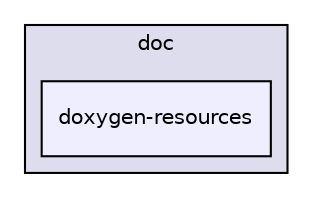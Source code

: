 digraph "doc/doxygen-resources" {
  compound=true
  node [ fontsize="10", fontname="Helvetica"];
  edge [ labelfontsize="10", labelfontname="Helvetica"];
  subgraph clusterdir_08d5440f290d6478c504c96367481f67 {
    graph [ bgcolor="#ddddee", pencolor="black", label="doc" fontname="Helvetica", fontsize="10", URL="dir_08d5440f290d6478c504c96367481f67.html"]
  dir_d5045e43ab16e385cc6b7b55496d7d31 [shape=box, label="doxygen-resources", style="filled", fillcolor="#eeeeff", pencolor="black", URL="dir_d5045e43ab16e385cc6b7b55496d7d31.html"];
  }
}
